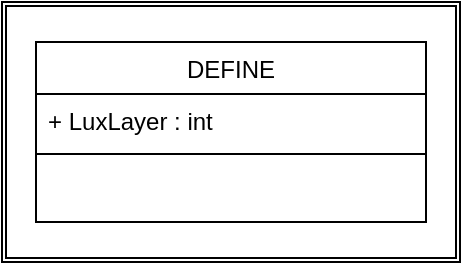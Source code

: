 <mxfile>
    <diagram id="mGqBOApeeGtkTvTiNo7e" name="페이지-1">
        <mxGraphModel dx="483" dy="268" grid="1" gridSize="10" guides="1" tooltips="1" connect="1" arrows="1" fold="1" page="1" pageScale="1" pageWidth="1169" pageHeight="827" background="none" math="0" shadow="0">
            <root>
                <mxCell id="0"/>
                <mxCell id="1" parent="0"/>
                <mxCell id="108" value="" style="shape=ext;double=1;rounded=0;whiteSpace=wrap;html=1;fontColor=#F0F0F0;strokeColor=default;fillColor=default;" parent="1" vertex="1">
                    <mxGeometry x="11" y="80" width="229" height="130" as="geometry"/>
                </mxCell>
                <mxCell id="149" value="DEFINE" style="swimlane;fontStyle=0;align=center;verticalAlign=top;childLayout=stackLayout;horizontal=1;startSize=26;horizontalStack=0;resizeParent=1;resizeLast=0;collapsible=1;marginBottom=0;rounded=0;shadow=0;strokeWidth=1;spacingTop=0;" parent="1" vertex="1">
                    <mxGeometry x="28" y="100" width="195" height="90" as="geometry">
                        <mxRectangle x="220" y="90" width="160" height="26" as="alternateBounds"/>
                    </mxGeometry>
                </mxCell>
                <mxCell id="150" value="+ LuxLayer : int" style="text;align=left;verticalAlign=top;spacingLeft=4;spacingRight=4;overflow=hidden;rotatable=0;points=[[0,0.5],[1,0.5]];portConstraint=eastwest;rounded=0;shadow=0;html=0;" parent="149" vertex="1">
                    <mxGeometry y="26" width="195" height="26" as="geometry"/>
                </mxCell>
                <mxCell id="154" value="" style="line;html=1;strokeWidth=1;align=left;verticalAlign=middle;spacingTop=-1;spacingLeft=3;spacingRight=3;rotatable=0;labelPosition=right;points=[];portConstraint=eastwest;" parent="149" vertex="1">
                    <mxGeometry y="52" width="195" height="8" as="geometry"/>
                </mxCell>
            </root>
        </mxGraphModel>
    </diagram>
</mxfile>